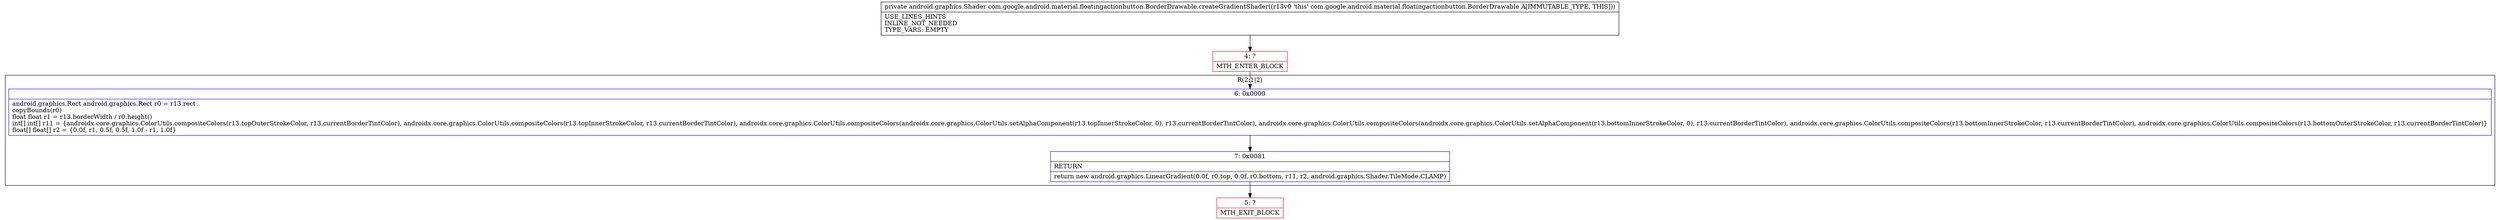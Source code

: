 digraph "CFG forcom.google.android.material.floatingactionbutton.BorderDrawable.createGradientShader()Landroid\/graphics\/Shader;" {
subgraph cluster_Region_2100770076 {
label = "R(2:1|2)";
node [shape=record,color=blue];
Node_6 [shape=record,label="{6\:\ 0x0000|android.graphics.Rect android.graphics.Rect r0 = r13.rect\lcopyBounds(r0)\lfloat float r1 = r13.borderWidth \/ r0.height()\lint[] int[] r11 = \{androidx.core.graphics.ColorUtils.compositeColors(r13.topOuterStrokeColor, r13.currentBorderTintColor), androidx.core.graphics.ColorUtils.compositeColors(r13.topInnerStrokeColor, r13.currentBorderTintColor), androidx.core.graphics.ColorUtils.compositeColors(androidx.core.graphics.ColorUtils.setAlphaComponent(r13.topInnerStrokeColor, 0), r13.currentBorderTintColor), androidx.core.graphics.ColorUtils.compositeColors(androidx.core.graphics.ColorUtils.setAlphaComponent(r13.bottomInnerStrokeColor, 0), r13.currentBorderTintColor), androidx.core.graphics.ColorUtils.compositeColors(r13.bottomInnerStrokeColor, r13.currentBorderTintColor), androidx.core.graphics.ColorUtils.compositeColors(r13.bottomOuterStrokeColor, r13.currentBorderTintColor)\}\lfloat[] float[] r2 = \{0.0f, r1, 0.5f, 0.5f, 1.0f \- r1, 1.0f\}\l}"];
Node_7 [shape=record,label="{7\:\ 0x0081|RETURN\l|return new android.graphics.LinearGradient(0.0f, r0.top, 0.0f, r0.bottom, r11, r2, android.graphics.Shader.TileMode.CLAMP)\l}"];
}
Node_4 [shape=record,color=red,label="{4\:\ ?|MTH_ENTER_BLOCK\l}"];
Node_5 [shape=record,color=red,label="{5\:\ ?|MTH_EXIT_BLOCK\l}"];
MethodNode[shape=record,label="{private android.graphics.Shader com.google.android.material.floatingactionbutton.BorderDrawable.createGradientShader((r13v0 'this' com.google.android.material.floatingactionbutton.BorderDrawable A[IMMUTABLE_TYPE, THIS]))  | USE_LINES_HINTS\lINLINE_NOT_NEEDED\lTYPE_VARS: EMPTY\l}"];
MethodNode -> Node_4;Node_6 -> Node_7;
Node_7 -> Node_5;
Node_4 -> Node_6;
}

